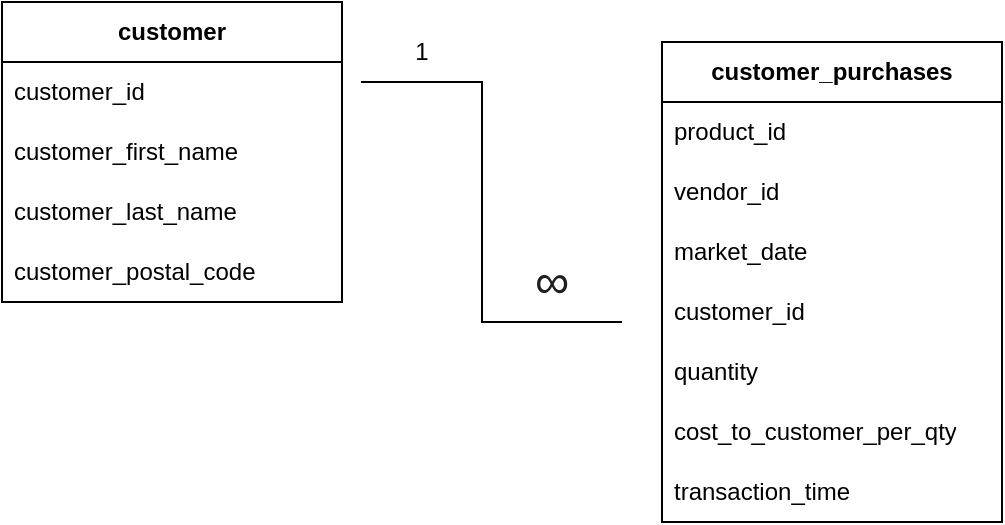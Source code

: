 <mxfile version="26.0.6">
  <diagram name="Page-1" id="8naHgdkzd_9BG4RrhU00">
    <mxGraphModel dx="1050" dy="522" grid="1" gridSize="10" guides="1" tooltips="1" connect="1" arrows="1" fold="1" page="1" pageScale="1" pageWidth="850" pageHeight="1100" math="0" shadow="0">
      <root>
        <mxCell id="0" />
        <mxCell id="1" parent="0" />
        <mxCell id="hcFi3E0c0oblkc54NvXP-9" value="&lt;b&gt;customer&lt;/b&gt;" style="swimlane;fontStyle=0;childLayout=stackLayout;horizontal=1;startSize=30;horizontalStack=0;resizeParent=1;resizeParentMax=0;resizeLast=0;collapsible=1;marginBottom=0;whiteSpace=wrap;html=1;" vertex="1" parent="1">
          <mxGeometry x="120" y="130" width="170" height="150" as="geometry" />
        </mxCell>
        <mxCell id="hcFi3E0c0oblkc54NvXP-10" value="customer_id" style="text;strokeColor=none;fillColor=none;align=left;verticalAlign=middle;spacingLeft=4;spacingRight=4;overflow=hidden;points=[[0,0.5],[1,0.5]];portConstraint=eastwest;rotatable=0;whiteSpace=wrap;html=1;" vertex="1" parent="hcFi3E0c0oblkc54NvXP-9">
          <mxGeometry y="30" width="170" height="30" as="geometry" />
        </mxCell>
        <mxCell id="hcFi3E0c0oblkc54NvXP-11" value="customer_first_name" style="text;strokeColor=none;fillColor=none;align=left;verticalAlign=middle;spacingLeft=4;spacingRight=4;overflow=hidden;points=[[0,0.5],[1,0.5]];portConstraint=eastwest;rotatable=0;whiteSpace=wrap;html=1;" vertex="1" parent="hcFi3E0c0oblkc54NvXP-9">
          <mxGeometry y="60" width="170" height="30" as="geometry" />
        </mxCell>
        <mxCell id="hcFi3E0c0oblkc54NvXP-12" value="customer_last_name" style="text;strokeColor=none;fillColor=none;align=left;verticalAlign=middle;spacingLeft=4;spacingRight=4;overflow=hidden;points=[[0,0.5],[1,0.5]];portConstraint=eastwest;rotatable=0;whiteSpace=wrap;html=1;" vertex="1" parent="hcFi3E0c0oblkc54NvXP-9">
          <mxGeometry y="90" width="170" height="30" as="geometry" />
        </mxCell>
        <mxCell id="hcFi3E0c0oblkc54NvXP-13" value="customer_postal_code" style="text;strokeColor=none;fillColor=none;align=left;verticalAlign=middle;spacingLeft=4;spacingRight=4;overflow=hidden;points=[[0,0.5],[1,0.5]];portConstraint=eastwest;rotatable=0;whiteSpace=wrap;html=1;" vertex="1" parent="hcFi3E0c0oblkc54NvXP-9">
          <mxGeometry y="120" width="170" height="30" as="geometry" />
        </mxCell>
        <mxCell id="hcFi3E0c0oblkc54NvXP-14" value="&lt;b&gt;customer_purchases&lt;/b&gt;" style="swimlane;fontStyle=0;childLayout=stackLayout;horizontal=1;startSize=30;horizontalStack=0;resizeParent=1;resizeParentMax=0;resizeLast=0;collapsible=1;marginBottom=0;whiteSpace=wrap;html=1;" vertex="1" parent="1">
          <mxGeometry x="450" y="150" width="170" height="240" as="geometry" />
        </mxCell>
        <mxCell id="hcFi3E0c0oblkc54NvXP-15" value="product_id" style="text;strokeColor=none;fillColor=none;align=left;verticalAlign=middle;spacingLeft=4;spacingRight=4;overflow=hidden;points=[[0,0.5],[1,0.5]];portConstraint=eastwest;rotatable=0;whiteSpace=wrap;html=1;" vertex="1" parent="hcFi3E0c0oblkc54NvXP-14">
          <mxGeometry y="30" width="170" height="30" as="geometry" />
        </mxCell>
        <mxCell id="hcFi3E0c0oblkc54NvXP-16" value="vendor_id" style="text;strokeColor=none;fillColor=none;align=left;verticalAlign=middle;spacingLeft=4;spacingRight=4;overflow=hidden;points=[[0,0.5],[1,0.5]];portConstraint=eastwest;rotatable=0;whiteSpace=wrap;html=1;" vertex="1" parent="hcFi3E0c0oblkc54NvXP-14">
          <mxGeometry y="60" width="170" height="30" as="geometry" />
        </mxCell>
        <mxCell id="hcFi3E0c0oblkc54NvXP-17" value="market_date" style="text;strokeColor=none;fillColor=none;align=left;verticalAlign=middle;spacingLeft=4;spacingRight=4;overflow=hidden;points=[[0,0.5],[1,0.5]];portConstraint=eastwest;rotatable=0;whiteSpace=wrap;html=1;" vertex="1" parent="hcFi3E0c0oblkc54NvXP-14">
          <mxGeometry y="90" width="170" height="30" as="geometry" />
        </mxCell>
        <mxCell id="hcFi3E0c0oblkc54NvXP-18" value="customer_id" style="text;strokeColor=none;fillColor=none;align=left;verticalAlign=middle;spacingLeft=4;spacingRight=4;overflow=hidden;points=[[0,0.5],[1,0.5]];portConstraint=eastwest;rotatable=0;whiteSpace=wrap;html=1;" vertex="1" parent="hcFi3E0c0oblkc54NvXP-14">
          <mxGeometry y="120" width="170" height="30" as="geometry" />
        </mxCell>
        <mxCell id="hcFi3E0c0oblkc54NvXP-19" value="quantity" style="text;strokeColor=none;fillColor=none;align=left;verticalAlign=middle;spacingLeft=4;spacingRight=4;overflow=hidden;points=[[0,0.5],[1,0.5]];portConstraint=eastwest;rotatable=0;whiteSpace=wrap;html=1;" vertex="1" parent="hcFi3E0c0oblkc54NvXP-14">
          <mxGeometry y="150" width="170" height="30" as="geometry" />
        </mxCell>
        <mxCell id="hcFi3E0c0oblkc54NvXP-20" value="cost_to_customer_per_qty" style="text;strokeColor=none;fillColor=none;align=left;verticalAlign=middle;spacingLeft=4;spacingRight=4;overflow=hidden;points=[[0,0.5],[1,0.5]];portConstraint=eastwest;rotatable=0;whiteSpace=wrap;html=1;" vertex="1" parent="hcFi3E0c0oblkc54NvXP-14">
          <mxGeometry y="180" width="170" height="30" as="geometry" />
        </mxCell>
        <mxCell id="hcFi3E0c0oblkc54NvXP-21" value="transaction_time" style="text;strokeColor=none;fillColor=none;align=left;verticalAlign=middle;spacingLeft=4;spacingRight=4;overflow=hidden;points=[[0,0.5],[1,0.5]];portConstraint=eastwest;rotatable=0;whiteSpace=wrap;html=1;" vertex="1" parent="hcFi3E0c0oblkc54NvXP-14">
          <mxGeometry y="210" width="170" height="30" as="geometry" />
        </mxCell>
        <mxCell id="hcFi3E0c0oblkc54NvXP-23" value="" style="shape=partialRectangle;whiteSpace=wrap;html=1;top=0;left=0;fillColor=none;rotation=-90;" vertex="1" parent="1">
          <mxGeometry x="270" y="200" width="120" height="60" as="geometry" />
        </mxCell>
        <mxCell id="hcFi3E0c0oblkc54NvXP-26" value="" style="endArrow=none;html=1;rounded=0;" edge="1" parent="1">
          <mxGeometry width="50" height="50" relative="1" as="geometry">
            <mxPoint x="360" y="290" as="sourcePoint" />
            <mxPoint x="430" y="290" as="targetPoint" />
          </mxGeometry>
        </mxCell>
        <mxCell id="hcFi3E0c0oblkc54NvXP-27" value="1" style="text;html=1;align=center;verticalAlign=middle;whiteSpace=wrap;rounded=0;" vertex="1" parent="1">
          <mxGeometry x="300" y="140" width="60" height="30" as="geometry" />
        </mxCell>
        <mxCell id="hcFi3E0c0oblkc54NvXP-28" value="&lt;span style=&quot;color: rgb(31, 31, 31); font-family: &amp;quot;Google Sans&amp;quot;, Arial, sans-serif; text-align: left; background-color: rgb(255, 255, 255);&quot;&gt;&lt;font style=&quot;font-size: 24px;&quot;&gt;∞&lt;/font&gt;&lt;/span&gt;" style="text;html=1;align=center;verticalAlign=middle;whiteSpace=wrap;rounded=0;" vertex="1" parent="1">
          <mxGeometry x="365" y="255" width="60" height="30" as="geometry" />
        </mxCell>
      </root>
    </mxGraphModel>
  </diagram>
</mxfile>
